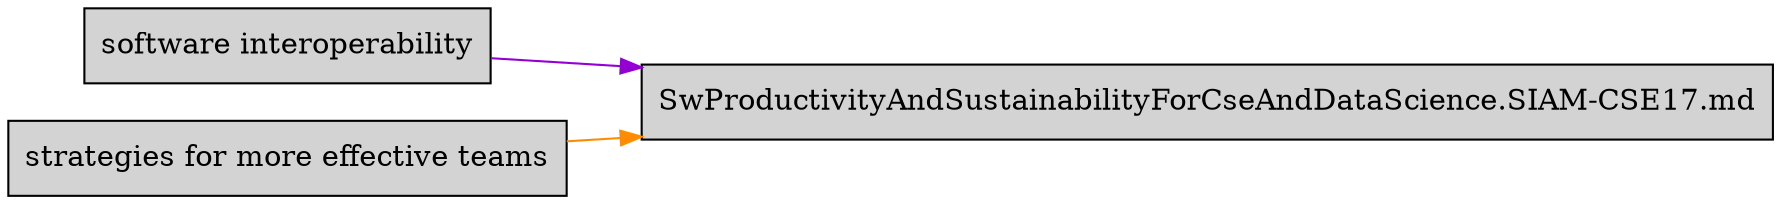 digraph bettersoftware {
            rankdir = LR;
            ratio = fill;
            node [style=filled];
            node [shape = box];
"software interoperability" ->  "SwProductivityAndSustainabilityForCseAndDataScience.SIAM-CSE17.md" [colorscheme="svg" color="darkviolet"];
"strategies for more effective teams" ->  "SwProductivityAndSustainabilityForCseAndDataScience.SIAM-CSE17.md" [colorscheme="svg" color="darkorange"];
}